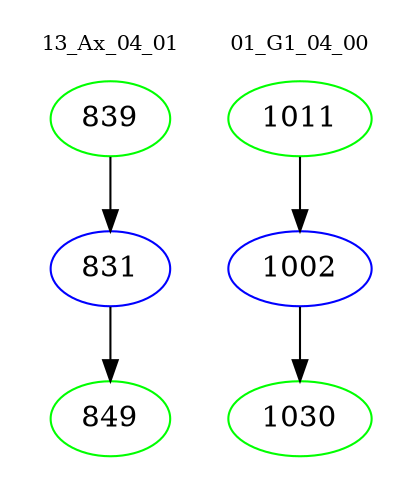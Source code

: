 digraph{
subgraph cluster_0 {
color = white
label = "13_Ax_04_01";
fontsize=10;
T0_839 [label="839", color="green"]
T0_839 -> T0_831 [color="black"]
T0_831 [label="831", color="blue"]
T0_831 -> T0_849 [color="black"]
T0_849 [label="849", color="green"]
}
subgraph cluster_1 {
color = white
label = "01_G1_04_00";
fontsize=10;
T1_1011 [label="1011", color="green"]
T1_1011 -> T1_1002 [color="black"]
T1_1002 [label="1002", color="blue"]
T1_1002 -> T1_1030 [color="black"]
T1_1030 [label="1030", color="green"]
}
}
